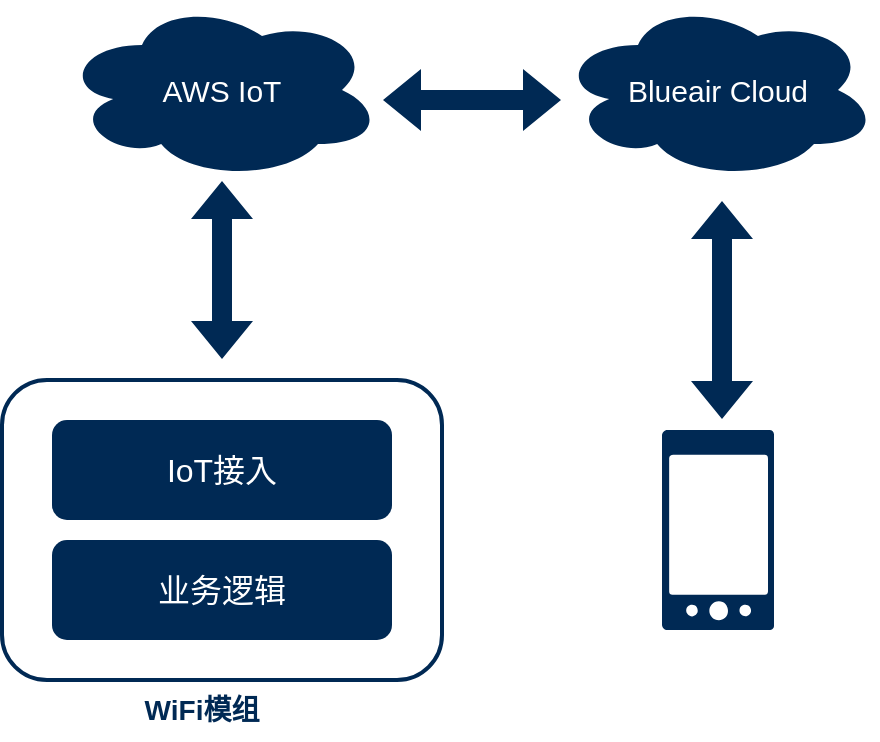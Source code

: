 <mxfile version="24.8.4">
  <diagram name="第 1 页" id="FveKFxS8xN589emaOXkU">
    <mxGraphModel dx="1434" dy="746" grid="1" gridSize="10" guides="1" tooltips="1" connect="1" arrows="1" fold="1" page="1" pageScale="1" pageWidth="827" pageHeight="1169" math="0" shadow="0">
      <root>
        <mxCell id="0" />
        <mxCell id="1" parent="0" />
        <mxCell id="RBkjEKFv9Ist0dfP0Nhb-1" value="" style="rounded=1;whiteSpace=wrap;html=1;strokeColor=#002954;strokeWidth=2;" vertex="1" parent="1">
          <mxGeometry x="150" y="300" width="220" height="150" as="geometry" />
        </mxCell>
        <mxCell id="RBkjEKFv9Ist0dfP0Nhb-2" value="&lt;font style=&quot;font-size: 16px;&quot;&gt;IoT接入&lt;/font&gt;" style="rounded=1;whiteSpace=wrap;html=1;fillColor=#002954;strokeColor=none;fontColor=#FFFFFF;" vertex="1" parent="1">
          <mxGeometry x="175" y="320" width="170" height="50" as="geometry" />
        </mxCell>
        <mxCell id="RBkjEKFv9Ist0dfP0Nhb-3" value="&lt;font style=&quot;font-size: 16px;&quot;&gt;业务逻辑&lt;/font&gt;" style="rounded=1;whiteSpace=wrap;html=1;fillColor=#002954;strokeColor=none;fontColor=#FFFFFF;" vertex="1" parent="1">
          <mxGeometry x="175" y="380" width="170" height="50" as="geometry" />
        </mxCell>
        <mxCell id="RBkjEKFv9Ist0dfP0Nhb-4" value="&lt;font style=&quot;font-size: 14px;&quot; color=&quot;#002954&quot;&gt;WiFi模组&lt;/font&gt;" style="text;html=1;align=center;verticalAlign=middle;whiteSpace=wrap;rounded=0;fontStyle=1;fontSize=14;" vertex="1" parent="1">
          <mxGeometry x="220" y="450" width="60" height="30" as="geometry" />
        </mxCell>
        <mxCell id="RBkjEKFv9Ist0dfP0Nhb-5" value="&lt;font style=&quot;font-size: 15px;&quot; color=&quot;#ffffff&quot;&gt;AWS IoT&lt;/font&gt;" style="ellipse;shape=cloud;whiteSpace=wrap;html=1;strokeColor=none;fillColor=#002954;" vertex="1" parent="1">
          <mxGeometry x="180" y="110" width="160" height="90" as="geometry" />
        </mxCell>
        <mxCell id="RBkjEKFv9Ist0dfP0Nhb-6" value="" style="sketch=0;html=1;aspect=fixed;strokeColor=none;shadow=0;fillColor=#002954;verticalAlign=top;labelPosition=center;verticalLabelPosition=bottom;shape=mxgraph.gcp2.phone_android" vertex="1" parent="1">
          <mxGeometry x="480" y="325" width="56" height="100" as="geometry" />
        </mxCell>
        <mxCell id="RBkjEKFv9Ist0dfP0Nhb-9" value="" style="shape=flexArrow;endArrow=classic;startArrow=classic;html=1;rounded=0;strokeColor=none;fillColor=#002954;" edge="1" parent="1" target="RBkjEKFv9Ist0dfP0Nhb-5">
          <mxGeometry width="100" height="100" relative="1" as="geometry">
            <mxPoint x="260" y="290" as="sourcePoint" />
            <mxPoint x="340" y="210" as="targetPoint" />
          </mxGeometry>
        </mxCell>
        <mxCell id="RBkjEKFv9Ist0dfP0Nhb-10" value="" style="shape=flexArrow;endArrow=classic;startArrow=classic;html=1;rounded=0;strokeColor=none;fillColor=#002954;" edge="1" parent="1">
          <mxGeometry width="100" height="100" relative="1" as="geometry">
            <mxPoint x="510" y="320" as="sourcePoint" />
            <mxPoint x="510" y="210" as="targetPoint" />
          </mxGeometry>
        </mxCell>
        <mxCell id="RBkjEKFv9Ist0dfP0Nhb-12" value="&lt;font style=&quot;font-size: 15px;&quot; color=&quot;#ffffff&quot;&gt;Blueair Cloud&lt;/font&gt;" style="ellipse;shape=cloud;whiteSpace=wrap;html=1;strokeColor=none;fillColor=#002954;" vertex="1" parent="1">
          <mxGeometry x="428" y="110" width="160" height="90" as="geometry" />
        </mxCell>
        <mxCell id="RBkjEKFv9Ist0dfP0Nhb-13" value="" style="shape=flexArrow;endArrow=classic;startArrow=classic;html=1;rounded=0;strokeColor=none;fillColor=#002954;" edge="1" parent="1">
          <mxGeometry width="100" height="100" relative="1" as="geometry">
            <mxPoint x="430" y="160" as="sourcePoint" />
            <mxPoint x="340" y="160" as="targetPoint" />
          </mxGeometry>
        </mxCell>
      </root>
    </mxGraphModel>
  </diagram>
</mxfile>
